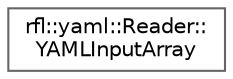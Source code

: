 digraph "类继承关系图"
{
 // LATEX_PDF_SIZE
  bgcolor="transparent";
  edge [fontname=Helvetica,fontsize=10,labelfontname=Helvetica,labelfontsize=10];
  node [fontname=Helvetica,fontsize=10,shape=box,height=0.2,width=0.4];
  rankdir="LR";
  Node0 [id="Node000000",label="rfl::yaml::Reader::\lYAMLInputArray",height=0.2,width=0.4,color="grey40", fillcolor="white", style="filled",URL="$structrfl_1_1yaml_1_1_reader_1_1_y_a_m_l_input_array.html",tooltip=" "];
}
